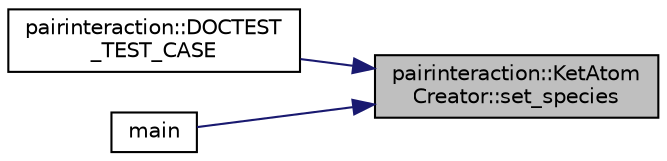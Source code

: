 digraph "pairinteraction::KetAtomCreator::set_species"
{
 // INTERACTIVE_SVG=YES
 // LATEX_PDF_SIZE
  bgcolor="transparent";
  edge [fontname="Helvetica",fontsize="10",labelfontname="Helvetica",labelfontsize="10"];
  node [fontname="Helvetica",fontsize="10",shape=record];
  rankdir="RL";
  Node1 [label="pairinteraction::KetAtom\lCreator::set_species",height=0.2,width=0.4,color="black", fillcolor="grey75", style="filled", fontcolor="black",tooltip=" "];
  Node1 -> Node2 [dir="back",color="midnightblue",fontsize="10",style="solid",fontname="Helvetica"];
  Node2 [label="pairinteraction::DOCTEST\l_TEST_CASE",height=0.2,width=0.4,color="black",URL="$namespacepairinteraction.html#a27b6eae91d9c1afbd90a943d9c4a0638",tooltip=" "];
  Node1 -> Node3 [dir="back",color="midnightblue",fontsize="10",style="solid",fontname="Helvetica"];
  Node3 [label="main",height=0.2,width=0.4,color="black",URL="$test__dipole__operator_8cpp.html#a3c04138a5bfe5d72780bb7e82a18e627",tooltip=" "];
}

